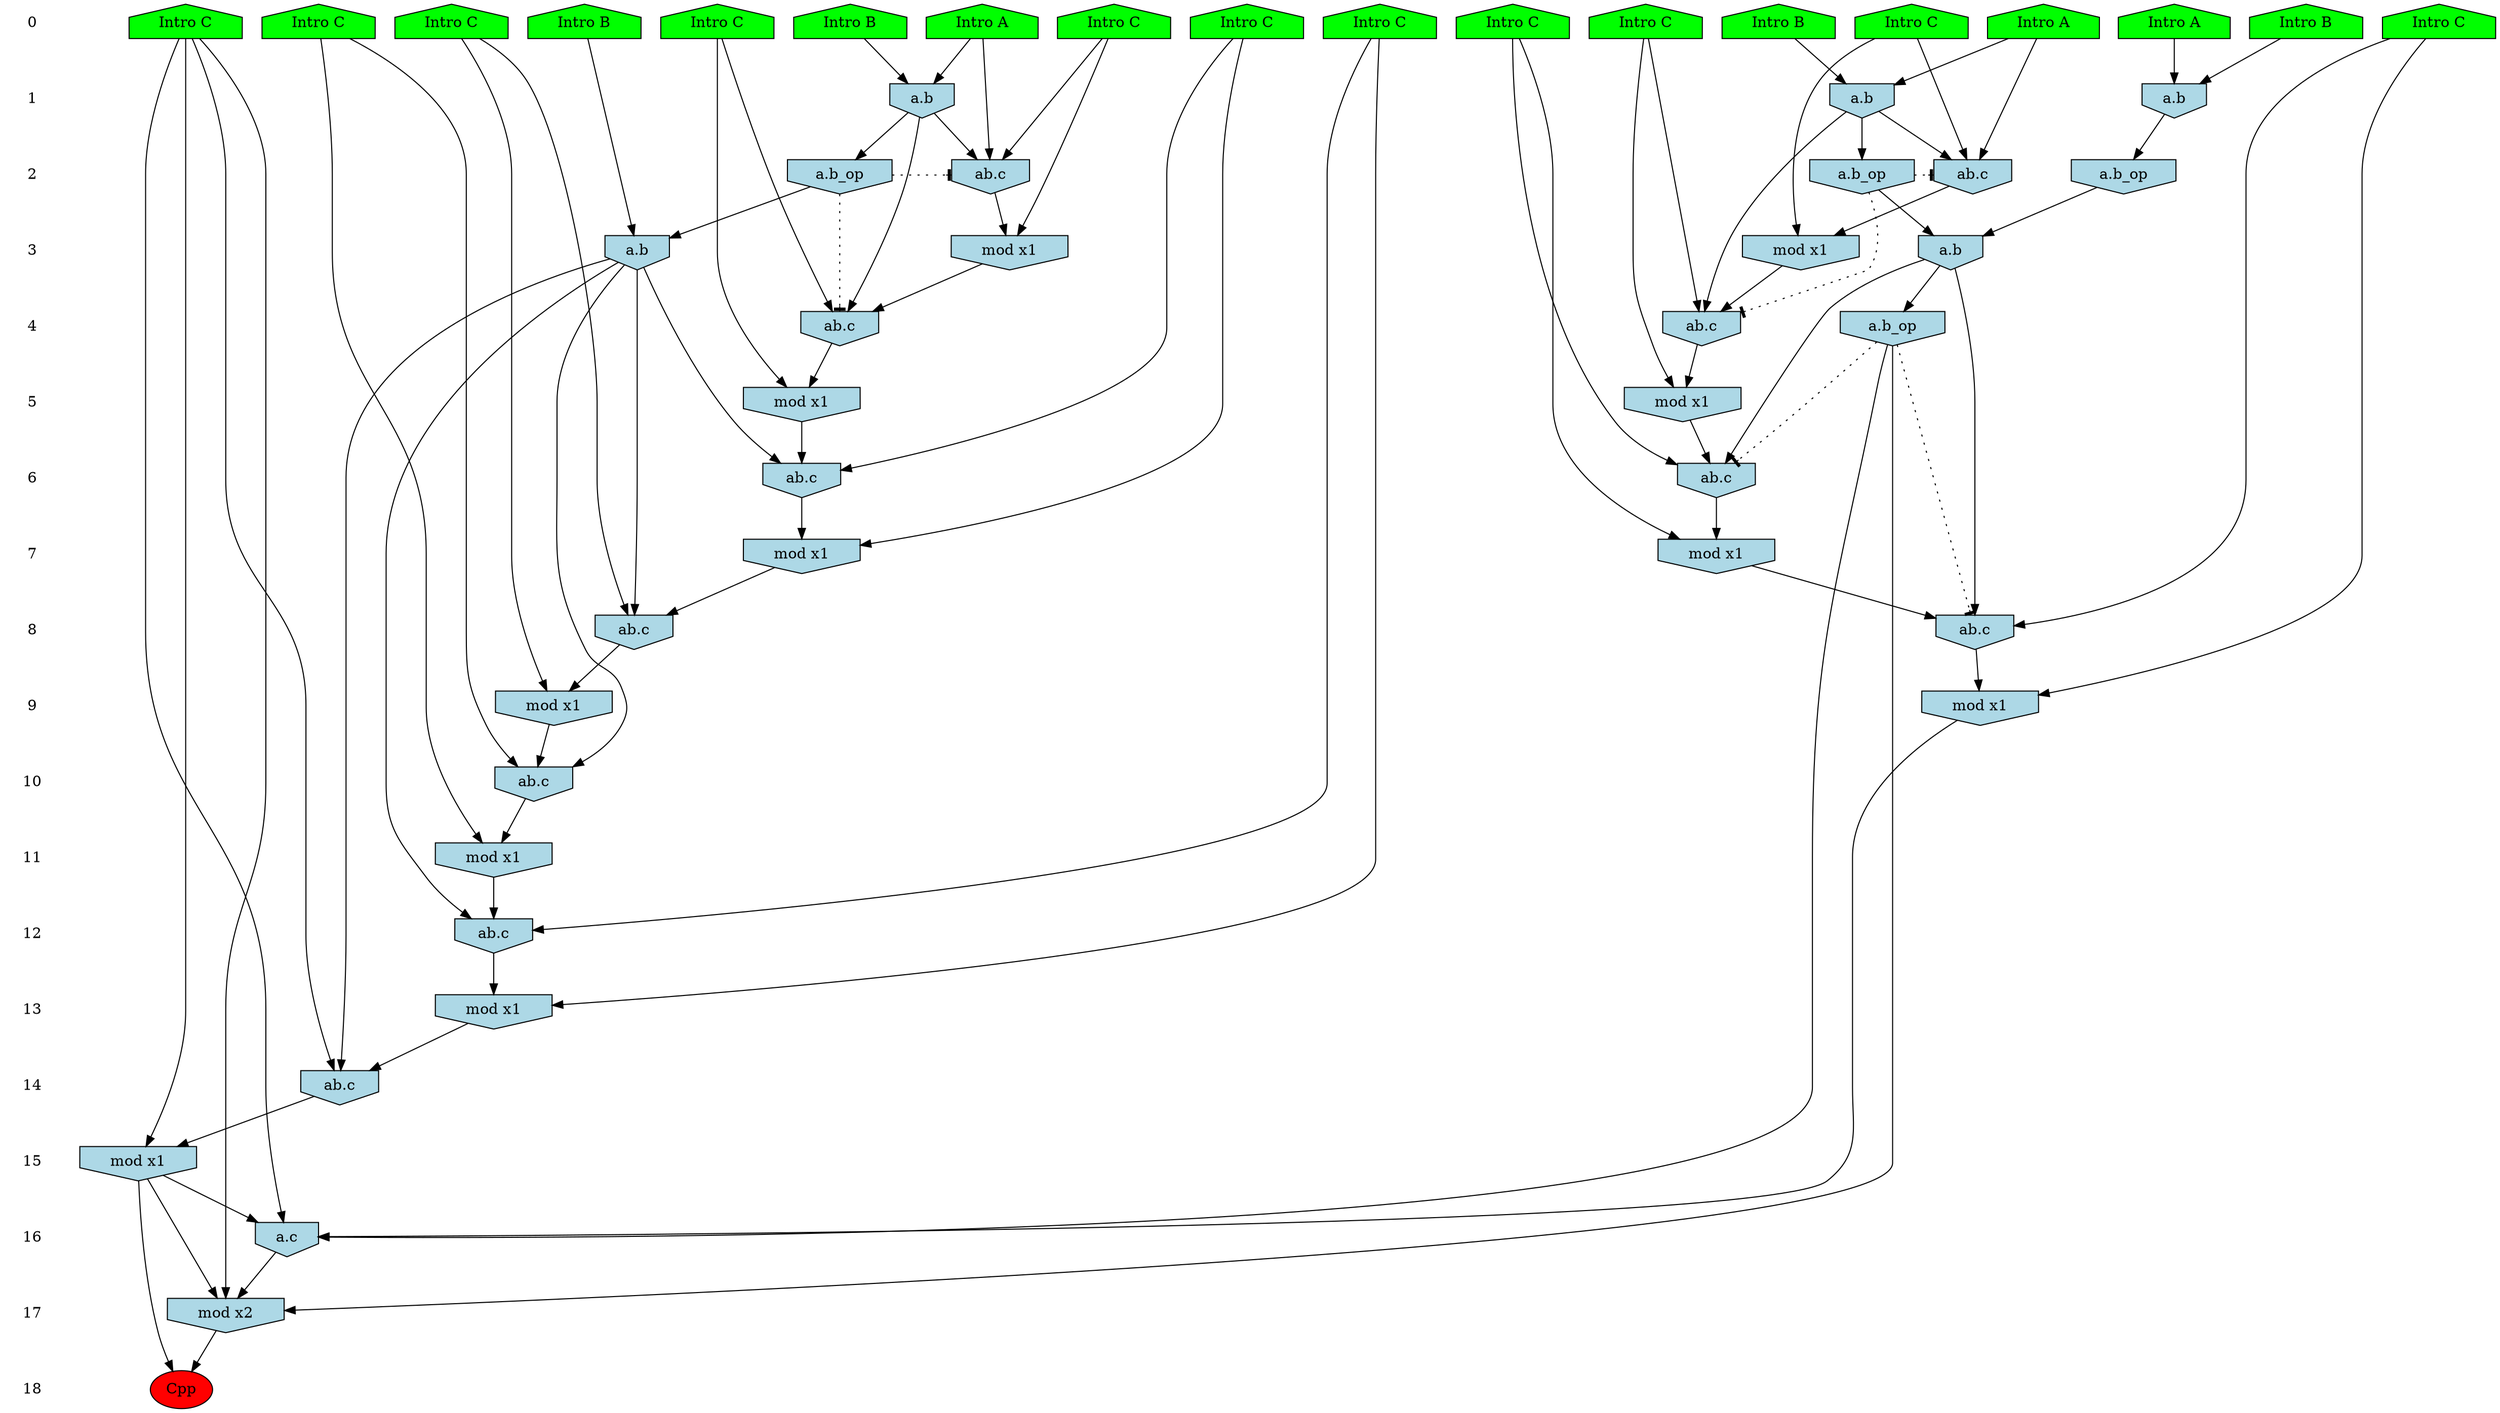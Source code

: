 /* Compression of 1 causal flows obtained in average at 2.029185E+01 t.u */
/* Compressed causal flows were: [3764] */
digraph G{
 ranksep=.5 ; 
{ rank = same ; "0" [shape=plaintext] ; node_1 [label ="Intro B", shape=house, style=filled, fillcolor=green] ;
node_2 [label ="Intro B", shape=house, style=filled, fillcolor=green] ;
node_3 [label ="Intro A", shape=house, style=filled, fillcolor=green] ;
node_4 [label ="Intro A", shape=house, style=filled, fillcolor=green] ;
node_5 [label ="Intro A", shape=house, style=filled, fillcolor=green] ;
node_6 [label ="Intro B", shape=house, style=filled, fillcolor=green] ;
node_7 [label ="Intro B", shape=house, style=filled, fillcolor=green] ;
node_8 [label ="Intro C", shape=house, style=filled, fillcolor=green] ;
node_9 [label ="Intro C", shape=house, style=filled, fillcolor=green] ;
node_10 [label ="Intro C", shape=house, style=filled, fillcolor=green] ;
node_11 [label ="Intro C", shape=house, style=filled, fillcolor=green] ;
node_12 [label ="Intro C", shape=house, style=filled, fillcolor=green] ;
node_13 [label ="Intro C", shape=house, style=filled, fillcolor=green] ;
node_14 [label ="Intro C", shape=house, style=filled, fillcolor=green] ;
node_15 [label ="Intro C", shape=house, style=filled, fillcolor=green] ;
node_16 [label ="Intro C", shape=house, style=filled, fillcolor=green] ;
node_17 [label ="Intro C", shape=house, style=filled, fillcolor=green] ;
node_18 [label ="Intro C", shape=house, style=filled, fillcolor=green] ;
}
{ rank = same ; "1" [shape=plaintext] ; node_19 [label="a.b", shape=invhouse, style=filled, fillcolor = lightblue] ;
node_22 [label="a.b", shape=invhouse, style=filled, fillcolor = lightblue] ;
node_31 [label="a.b", shape=invhouse, style=filled, fillcolor = lightblue] ;
}
{ rank = same ; "2" [shape=plaintext] ; node_20 [label="ab.c", shape=invhouse, style=filled, fillcolor = lightblue] ;
node_24 [label="ab.c", shape=invhouse, style=filled, fillcolor = lightblue] ;
node_25 [label="a.b_op", shape=invhouse, style=filled, fillcolor = lightblue] ;
node_29 [label="a.b_op", shape=invhouse, style=filled, fillcolor = lightblue] ;
node_34 [label="a.b_op", shape=invhouse, style=filled, fillcolor = lightblue] ;
}
{ rank = same ; "3" [shape=plaintext] ; node_21 [label="mod x1", shape=invhouse, style=filled, fillcolor = lightblue] ;
node_26 [label="mod x1", shape=invhouse, style=filled, fillcolor = lightblue] ;
node_27 [label="a.b", shape=invhouse, style=filled, fillcolor = lightblue] ;
node_40 [label="a.b", shape=invhouse, style=filled, fillcolor = lightblue] ;
}
{ rank = same ; "4" [shape=plaintext] ; node_23 [label="ab.c", shape=invhouse, style=filled, fillcolor = lightblue] ;
node_28 [label="ab.c", shape=invhouse, style=filled, fillcolor = lightblue] ;
node_49 [label="a.b_op", shape=invhouse, style=filled, fillcolor = lightblue] ;
}
{ rank = same ; "5" [shape=plaintext] ; node_30 [label="mod x1", shape=invhouse, style=filled, fillcolor = lightblue] ;
node_33 [label="mod x1", shape=invhouse, style=filled, fillcolor = lightblue] ;
}
{ rank = same ; "6" [shape=plaintext] ; node_32 [label="ab.c", shape=invhouse, style=filled, fillcolor = lightblue] ;
node_41 [label="ab.c", shape=invhouse, style=filled, fillcolor = lightblue] ;
}
{ rank = same ; "7" [shape=plaintext] ; node_35 [label="mod x1", shape=invhouse, style=filled, fillcolor = lightblue] ;
node_44 [label="mod x1", shape=invhouse, style=filled, fillcolor = lightblue] ;
}
{ rank = same ; "8" [shape=plaintext] ; node_36 [label="ab.c", shape=invhouse, style=filled, fillcolor = lightblue] ;
node_45 [label="ab.c", shape=invhouse, style=filled, fillcolor = lightblue] ;
}
{ rank = same ; "9" [shape=plaintext] ; node_37 [label="mod x1", shape=invhouse, style=filled, fillcolor = lightblue] ;
node_46 [label="mod x1", shape=invhouse, style=filled, fillcolor = lightblue] ;
}
{ rank = same ; "10" [shape=plaintext] ; node_38 [label="ab.c", shape=invhouse, style=filled, fillcolor = lightblue] ;
}
{ rank = same ; "11" [shape=plaintext] ; node_39 [label="mod x1", shape=invhouse, style=filled, fillcolor = lightblue] ;
}
{ rank = same ; "12" [shape=plaintext] ; node_42 [label="ab.c", shape=invhouse, style=filled, fillcolor = lightblue] ;
}
{ rank = same ; "13" [shape=plaintext] ; node_43 [label="mod x1", shape=invhouse, style=filled, fillcolor = lightblue] ;
}
{ rank = same ; "14" [shape=plaintext] ; node_47 [label="ab.c", shape=invhouse, style=filled, fillcolor = lightblue] ;
}
{ rank = same ; "15" [shape=plaintext] ; node_48 [label="mod x1", shape=invhouse, style=filled, fillcolor = lightblue] ;
}
{ rank = same ; "16" [shape=plaintext] ; node_50 [label="a.c", shape=invhouse, style=filled, fillcolor = lightblue] ;
}
{ rank = same ; "17" [shape=plaintext] ; node_51 [label="mod x2", shape=invhouse, style=filled, fillcolor = lightblue] ;
}
{ rank = same ; "18" [shape=plaintext] ; node_52 [label ="Cpp", style=filled, fillcolor=red] ;
}
"0" -> "1" [style="invis"]; 
"1" -> "2" [style="invis"]; 
"2" -> "3" [style="invis"]; 
"3" -> "4" [style="invis"]; 
"4" -> "5" [style="invis"]; 
"5" -> "6" [style="invis"]; 
"6" -> "7" [style="invis"]; 
"7" -> "8" [style="invis"]; 
"8" -> "9" [style="invis"]; 
"9" -> "10" [style="invis"]; 
"10" -> "11" [style="invis"]; 
"11" -> "12" [style="invis"]; 
"12" -> "13" [style="invis"]; 
"13" -> "14" [style="invis"]; 
"14" -> "15" [style="invis"]; 
"15" -> "16" [style="invis"]; 
"16" -> "17" [style="invis"]; 
"17" -> "18" [style="invis"]; 
node_2 -> node_19
node_3 -> node_19
node_3 -> node_20
node_9 -> node_20
node_19 -> node_20
node_9 -> node_21
node_20 -> node_21
node_4 -> node_22
node_7 -> node_22
node_16 -> node_23
node_19 -> node_23
node_21 -> node_23
node_4 -> node_24
node_13 -> node_24
node_22 -> node_24
node_19 -> node_25
node_13 -> node_26
node_24 -> node_26
node_1 -> node_27
node_25 -> node_27
node_17 -> node_28
node_22 -> node_28
node_26 -> node_28
node_22 -> node_29
node_16 -> node_30
node_23 -> node_30
node_5 -> node_31
node_6 -> node_31
node_10 -> node_32
node_27 -> node_32
node_30 -> node_32
node_17 -> node_33
node_28 -> node_33
node_31 -> node_34
node_10 -> node_35
node_32 -> node_35
node_15 -> node_36
node_27 -> node_36
node_35 -> node_36
node_15 -> node_37
node_36 -> node_37
node_8 -> node_38
node_27 -> node_38
node_37 -> node_38
node_8 -> node_39
node_38 -> node_39
node_29 -> node_40
node_34 -> node_40
node_11 -> node_41
node_33 -> node_41
node_40 -> node_41
node_18 -> node_42
node_27 -> node_42
node_39 -> node_42
node_18 -> node_43
node_42 -> node_43
node_11 -> node_44
node_41 -> node_44
node_12 -> node_45
node_40 -> node_45
node_44 -> node_45
node_12 -> node_46
node_45 -> node_46
node_14 -> node_47
node_27 -> node_47
node_43 -> node_47
node_14 -> node_48
node_47 -> node_48
node_40 -> node_49
node_14 -> node_50
node_46 -> node_50
node_48 -> node_50
node_49 -> node_50
node_14 -> node_51
node_48 -> node_51
node_49 -> node_51
node_50 -> node_51
node_48 -> node_52
node_51 -> node_52
node_25 -> node_23 [style=dotted, arrowhead = tee] 
node_25 -> node_20 [style=dotted, arrowhead = tee] 
node_29 -> node_28 [style=dotted, arrowhead = tee] 
node_29 -> node_24 [style=dotted, arrowhead = tee] 
node_49 -> node_45 [style=dotted, arrowhead = tee] 
node_49 -> node_41 [style=dotted, arrowhead = tee] 
}
/*
 Dot generation time: 0.000219
*/